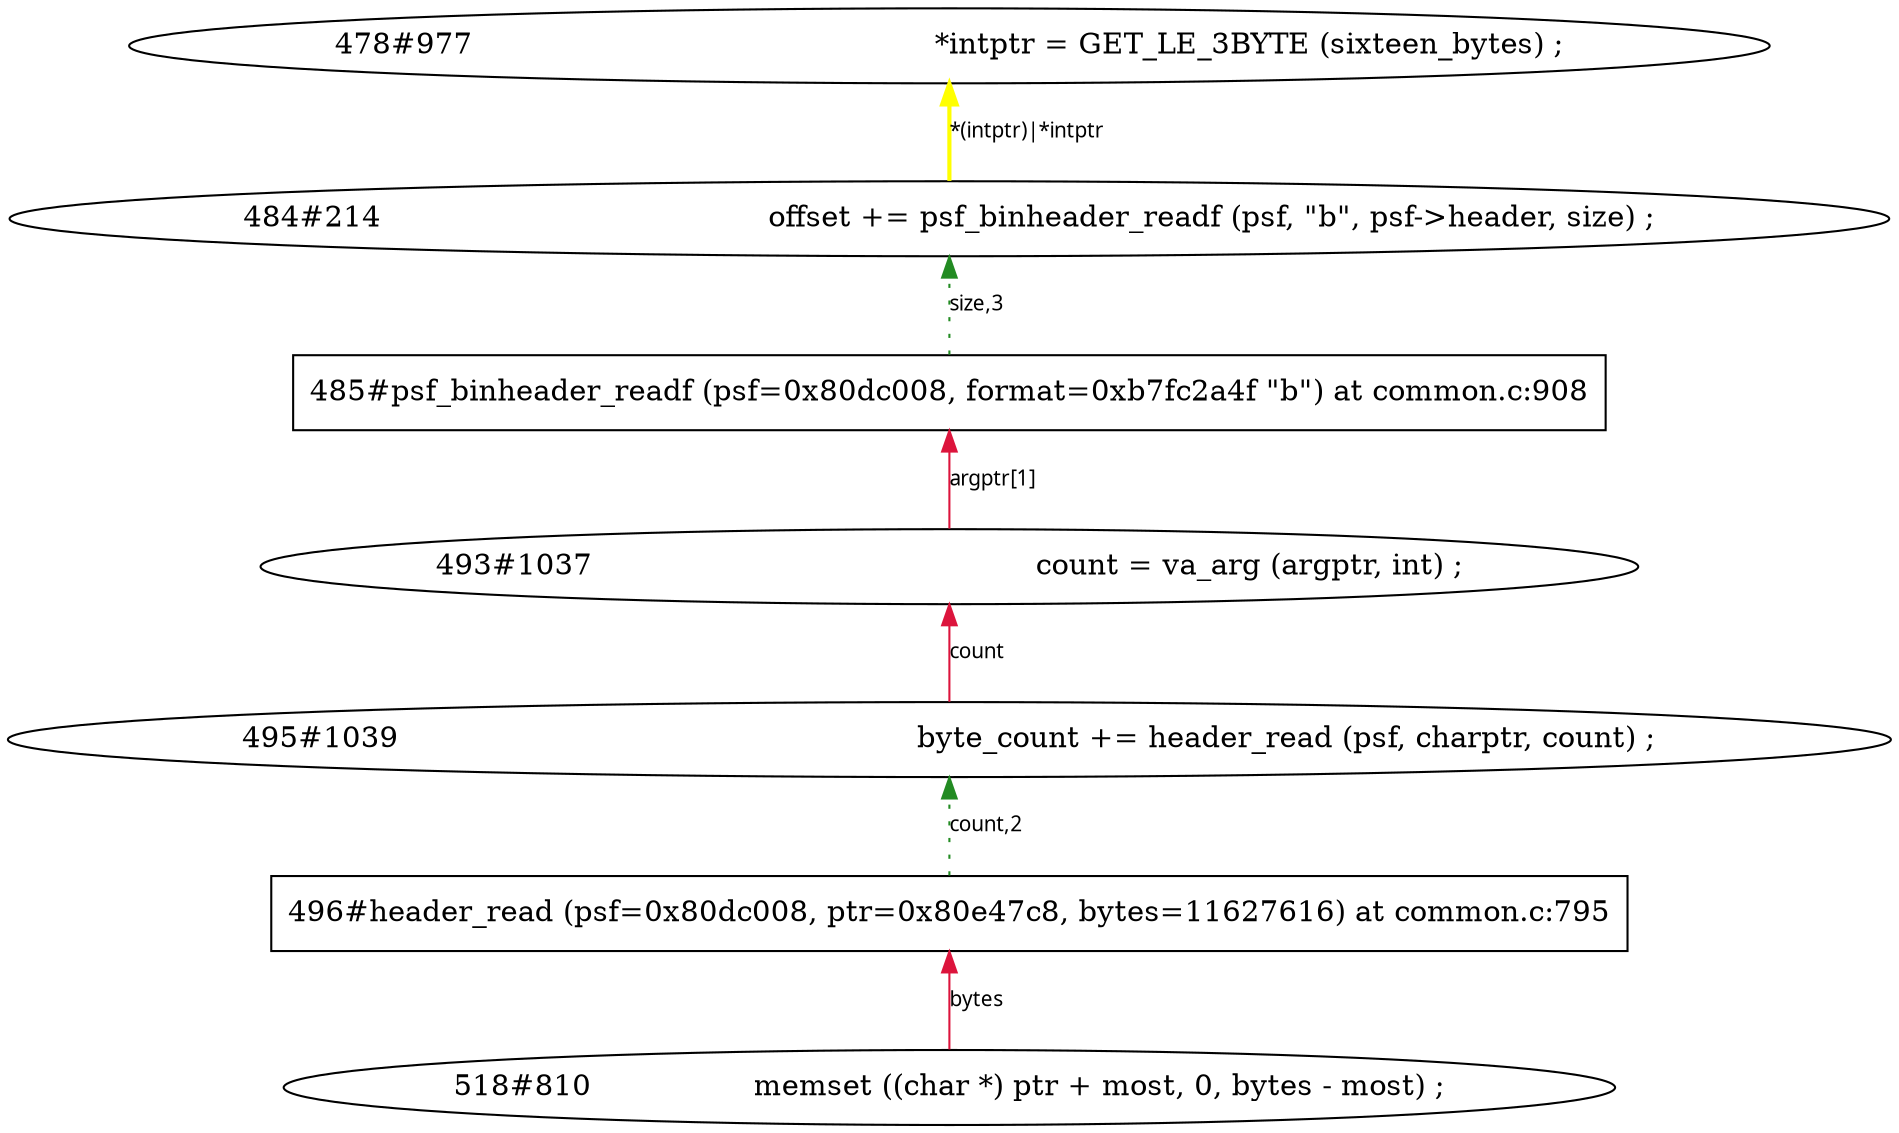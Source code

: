 digraph tiantgraph{
rankdir="BT";
"484#214						offset += psf_binheader_readf (psf, \"b\", psf->header, size) ;";
"485#psf_binheader_readf (psf=0x80dc008, format=0xb7fc2a4f \"b\") at common.c:908"[shape="record"];
"518#810			memset ((char *) ptr + most, 0, bytes - most) ;";
"493#1037						count = va_arg (argptr, int) ;";
"495#1039							byte_count += header_read (psf, charptr, count) ;";
"496#header_read (psf=0x80dc008, ptr=0x80e47c8, bytes=11627616) at common.c:795"[shape="record"];
"478#977							*intptr = GET_LE_3BYTE (sixteen_bytes) ;";
edge [fontname = "Verdana", fontsize = 10, color="crimson", style="solid"];
"493#1037						count = va_arg (argptr, int) ;"->"485#psf_binheader_readf (psf=0x80dc008, format=0xb7fc2a4f \"b\") at common.c:908"[label="argptr[1]"];
"518#810			memset ((char *) ptr + most, 0, bytes - most) ;"->"496#header_read (psf=0x80dc008, ptr=0x80e47c8, bytes=11627616) at common.c:795"[label="bytes"];
"495#1039							byte_count += header_read (psf, charptr, count) ;"->"493#1037						count = va_arg (argptr, int) ;"[label="count"];
"484#214						offset += psf_binheader_readf (psf, \"b\", psf->header, size) ;"->"478#977							*intptr = GET_LE_3BYTE (sixteen_bytes) ;"[label="*(intptr)|*intptr",style="bold", color="yellow"];
"485#psf_binheader_readf (psf=0x80dc008, format=0xb7fc2a4f \"b\") at common.c:908"->"484#214						offset += psf_binheader_readf (psf, \"b\", psf->header, size) ;"[label="size,3",style="dotted", color="forestgreen"];
"496#header_read (psf=0x80dc008, ptr=0x80e47c8, bytes=11627616) at common.c:795"->"495#1039							byte_count += header_read (psf, charptr, count) ;"[label="count,2",style="dotted", color="forestgreen"];
}
